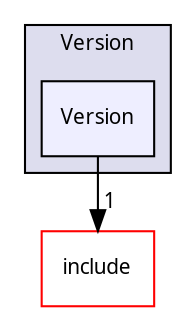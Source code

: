 digraph "Solution/Solution/Alicorn/Build/Version/Version" {
  compound=true
  node [ fontsize="10", fontname="Verdana"];
  edge [ labelfontsize="10", labelfontname="Verdana"];
  subgraph clusterdir_a202fe670f1afbd4c52fb516076e5836 {
    graph [ bgcolor="#ddddee", pencolor="black", label="Version" fontname="Verdana", fontsize="10", URL="dir_a202fe670f1afbd4c52fb516076e5836.html"]
  dir_36b5a128e005bfc959c47417206eafdd [shape=box, label="Version", style="filled", fillcolor="#eeeeff", pencolor="black", URL="dir_36b5a128e005bfc959c47417206eafdd.html"];
  }
  dir_3e485b6767415191f62ea634d9473613 [shape=box label="include" fillcolor="white" style="filled" color="red" URL="dir_3e485b6767415191f62ea634d9473613.html"];
  dir_36b5a128e005bfc959c47417206eafdd->dir_3e485b6767415191f62ea634d9473613 [headlabel="1", labeldistance=1.5 headhref="dir_000046_000048.html"];
}
